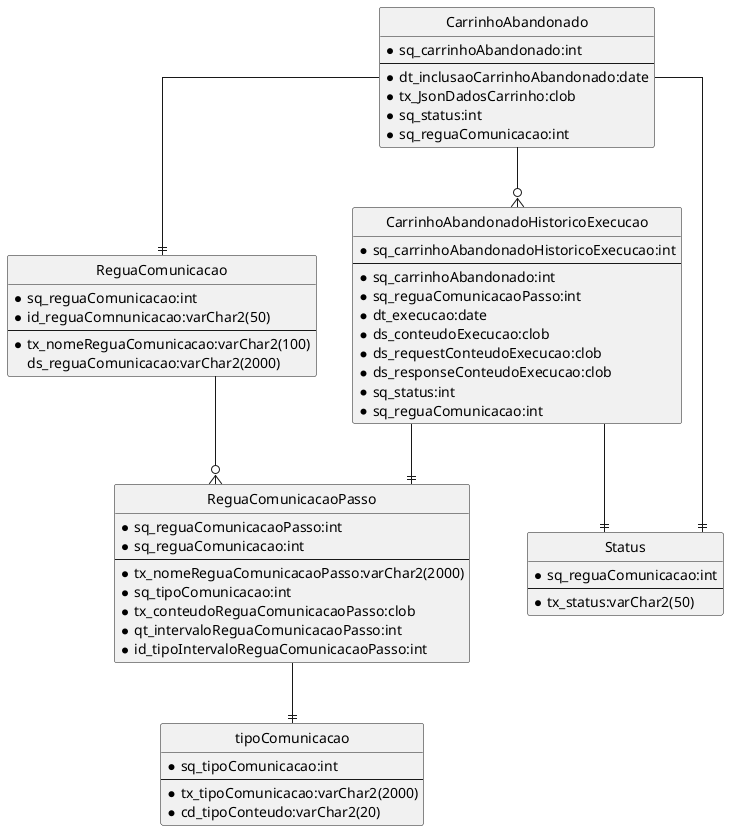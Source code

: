 @startuml

' hide the spot
hide circle

' avoid problems with angled crows feet
skinparam linetype ortho

entity ReguaComunicacao {
  * sq_reguaComunicacao:int
  * id_reguaComnunicacao:varChar2(50)
  --
  * tx_nomeReguaComunicacao:varChar2(100)
  ds_reguaComunicacao:varChar2(2000)
}

entity ReguaComunicacaoPasso {
  * sq_reguaComunicacaoPasso:int
  * sq_reguaComunicacao:int
  --
  * tx_nomeReguaComunicacaoPasso:varChar2(2000)
  * sq_tipoComunicacao:int
  * tx_conteudoReguaComunicacaoPasso:clob
  * qt_intervaloReguaComunicacaoPasso:int
  * id_tipoIntervaloReguaComunicacaoPasso:int
}

entity tipoComunicacao {
  * sq_tipoComunicacao:int
  --
  * tx_tipoComunicacao:varChar2(2000)
  * cd_tipoConteudo:varChar2(20)
}

entity CarrinhoAbandonado {
  * sq_carrinhoAbandonado:int
  --
  * dt_inclusaoCarrinhoAbandonado:date
  * tx_JsonDadosCarrinho:clob
  * sq_status:int
  * sq_reguaComunicacao:int
}

entity CarrinhoAbandonadoHistoricoExecucao {
  * sq_carrinhoAbandonadoHistoricoExecucao:int
  --
  * sq_carrinhoAbandonado:int
  * sq_reguaComunicacaoPasso:int
  * dt_execucao:date
  * ds_conteudoExecucao:clob
  * ds_requestConteudoExecucao:clob
  * ds_responseConteudoExecucao:clob
  * sq_status:int
  * sq_reguaComunicacao:int
}

entity Status {
  * sq_reguaComunicacao:int
  --
  * tx_status:varChar2(50)
}

ReguaComunicacao --o{ ReguaComunicacaoPasso
ReguaComunicacaoPasso --|| tipoComunicacao
CarrinhoAbandonado --|| ReguaComunicacao
CarrinhoAbandonado --|| Status
CarrinhoAbandonado --o{ CarrinhoAbandonadoHistoricoExecucao
CarrinhoAbandonadoHistoricoExecucao --|| ReguaComunicacaoPasso
CarrinhoAbandonadoHistoricoExecucao --|| Status

@enduml
